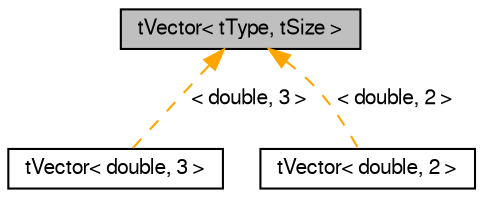 digraph "tVector&lt; tType, tSize &gt;"
{
 // LATEX_PDF_SIZE
  edge [fontname="FreeSans",fontsize="10",labelfontname="FreeSans",labelfontsize="10"];
  node [fontname="FreeSans",fontsize="10",shape=record];
  Node1 [label="tVector\< tType, tSize \>",height=0.2,width=0.4,color="black", fillcolor="grey75", style="filled", fontcolor="black",tooltip="Szablon tVector."];
  Node1 -> Node2 [dir="back",color="orange",fontsize="10",style="dashed",label=" \< double, 3 \>" ,fontname="FreeSans"];
  Node2 [label="tVector\< double, 3 \>",height=0.2,width=0.4,color="black", fillcolor="white", style="filled",URL="$a00137.html",tooltip=" "];
  Node1 -> Node3 [dir="back",color="orange",fontsize="10",style="dashed",label=" \< double, 2 \>" ,fontname="FreeSans"];
  Node3 [label="tVector\< double, 2 \>",height=0.2,width=0.4,color="black", fillcolor="white", style="filled",URL="$a00137.html",tooltip=" "];
}
